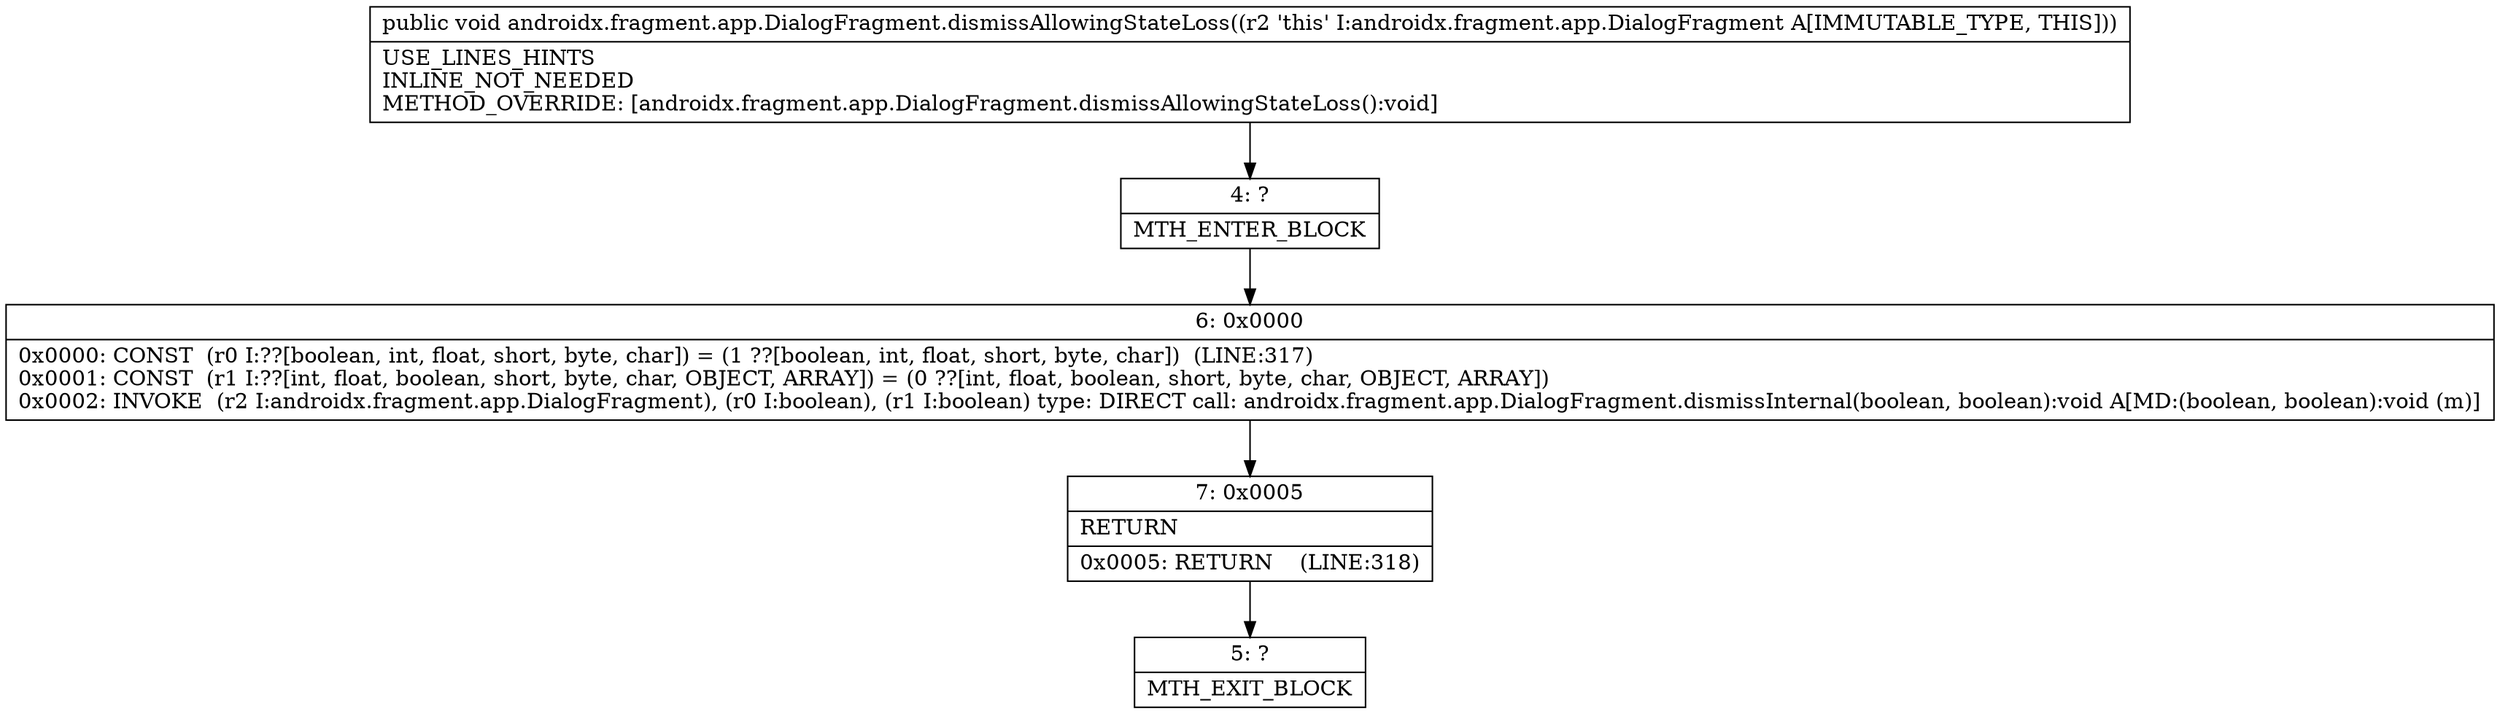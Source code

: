 digraph "CFG forandroidx.fragment.app.DialogFragment.dismissAllowingStateLoss()V" {
Node_4 [shape=record,label="{4\:\ ?|MTH_ENTER_BLOCK\l}"];
Node_6 [shape=record,label="{6\:\ 0x0000|0x0000: CONST  (r0 I:??[boolean, int, float, short, byte, char]) = (1 ??[boolean, int, float, short, byte, char])  (LINE:317)\l0x0001: CONST  (r1 I:??[int, float, boolean, short, byte, char, OBJECT, ARRAY]) = (0 ??[int, float, boolean, short, byte, char, OBJECT, ARRAY]) \l0x0002: INVOKE  (r2 I:androidx.fragment.app.DialogFragment), (r0 I:boolean), (r1 I:boolean) type: DIRECT call: androidx.fragment.app.DialogFragment.dismissInternal(boolean, boolean):void A[MD:(boolean, boolean):void (m)]\l}"];
Node_7 [shape=record,label="{7\:\ 0x0005|RETURN\l|0x0005: RETURN    (LINE:318)\l}"];
Node_5 [shape=record,label="{5\:\ ?|MTH_EXIT_BLOCK\l}"];
MethodNode[shape=record,label="{public void androidx.fragment.app.DialogFragment.dismissAllowingStateLoss((r2 'this' I:androidx.fragment.app.DialogFragment A[IMMUTABLE_TYPE, THIS]))  | USE_LINES_HINTS\lINLINE_NOT_NEEDED\lMETHOD_OVERRIDE: [androidx.fragment.app.DialogFragment.dismissAllowingStateLoss():void]\l}"];
MethodNode -> Node_4;Node_4 -> Node_6;
Node_6 -> Node_7;
Node_7 -> Node_5;
}

